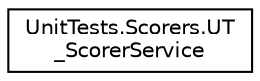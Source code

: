 digraph "Graphical Class Hierarchy"
{
 // LATEX_PDF_SIZE
  edge [fontname="Helvetica",fontsize="10",labelfontname="Helvetica",labelfontsize="10"];
  node [fontname="Helvetica",fontsize="10",shape=record];
  rankdir="LR";
  Node0 [label="UnitTests.Scorers.UT\l_ScorerService",height=0.2,width=0.4,color="black", fillcolor="white", style="filled",URL="$class_unit_tests_1_1_scorers_1_1_u_t___scorer_service.html",tooltip=" "];
}
